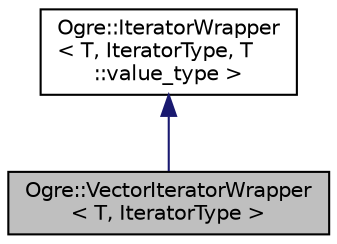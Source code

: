 digraph "Ogre::VectorIteratorWrapper&lt; T, IteratorType &gt;"
{
  bgcolor="transparent";
  edge [fontname="Helvetica",fontsize="10",labelfontname="Helvetica",labelfontsize="10"];
  node [fontname="Helvetica",fontsize="10",shape=record];
  Node0 [label="Ogre::VectorIteratorWrapper\l\< T, IteratorType \>",height=0.2,width=0.4,color="black", fillcolor="grey75", style="filled", fontcolor="black"];
  Node1 -> Node0 [dir="back",color="midnightblue",fontsize="10",style="solid",fontname="Helvetica"];
  Node1 [label="Ogre::IteratorWrapper\l\< T, IteratorType, T\l::value_type \>",height=0.2,width=0.4,color="black",URL="$class_ogre_1_1_iterator_wrapper.html"];
}
